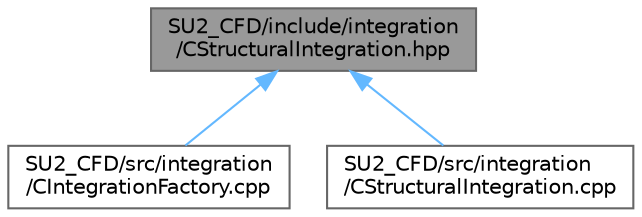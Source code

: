 digraph "SU2_CFD/include/integration/CStructuralIntegration.hpp"
{
 // LATEX_PDF_SIZE
  bgcolor="transparent";
  edge [fontname=Helvetica,fontsize=10,labelfontname=Helvetica,labelfontsize=10];
  node [fontname=Helvetica,fontsize=10,shape=box,height=0.2,width=0.4];
  Node1 [id="Node000001",label="SU2_CFD/include/integration\l/CStructuralIntegration.hpp",height=0.2,width=0.4,color="gray40", fillcolor="grey60", style="filled", fontcolor="black",tooltip="Declaration of class for numerical integration of structural problems."];
  Node1 -> Node2 [id="edge1_Node000001_Node000002",dir="back",color="steelblue1",style="solid",tooltip=" "];
  Node2 [id="Node000002",label="SU2_CFD/src/integration\l/CIntegrationFactory.cpp",height=0.2,width=0.4,color="grey40", fillcolor="white", style="filled",URL="$CIntegrationFactory_8cpp.html",tooltip="Main subroutines for CIntegrationFactory ."];
  Node1 -> Node3 [id="edge2_Node000001_Node000003",dir="back",color="steelblue1",style="solid",tooltip=" "];
  Node3 [id="Node000003",label="SU2_CFD/src/integration\l/CStructuralIntegration.cpp",height=0.2,width=0.4,color="grey40", fillcolor="white", style="filled",URL="$CStructuralIntegration_8cpp.html",tooltip="Space and time integration for structural problems."];
}
